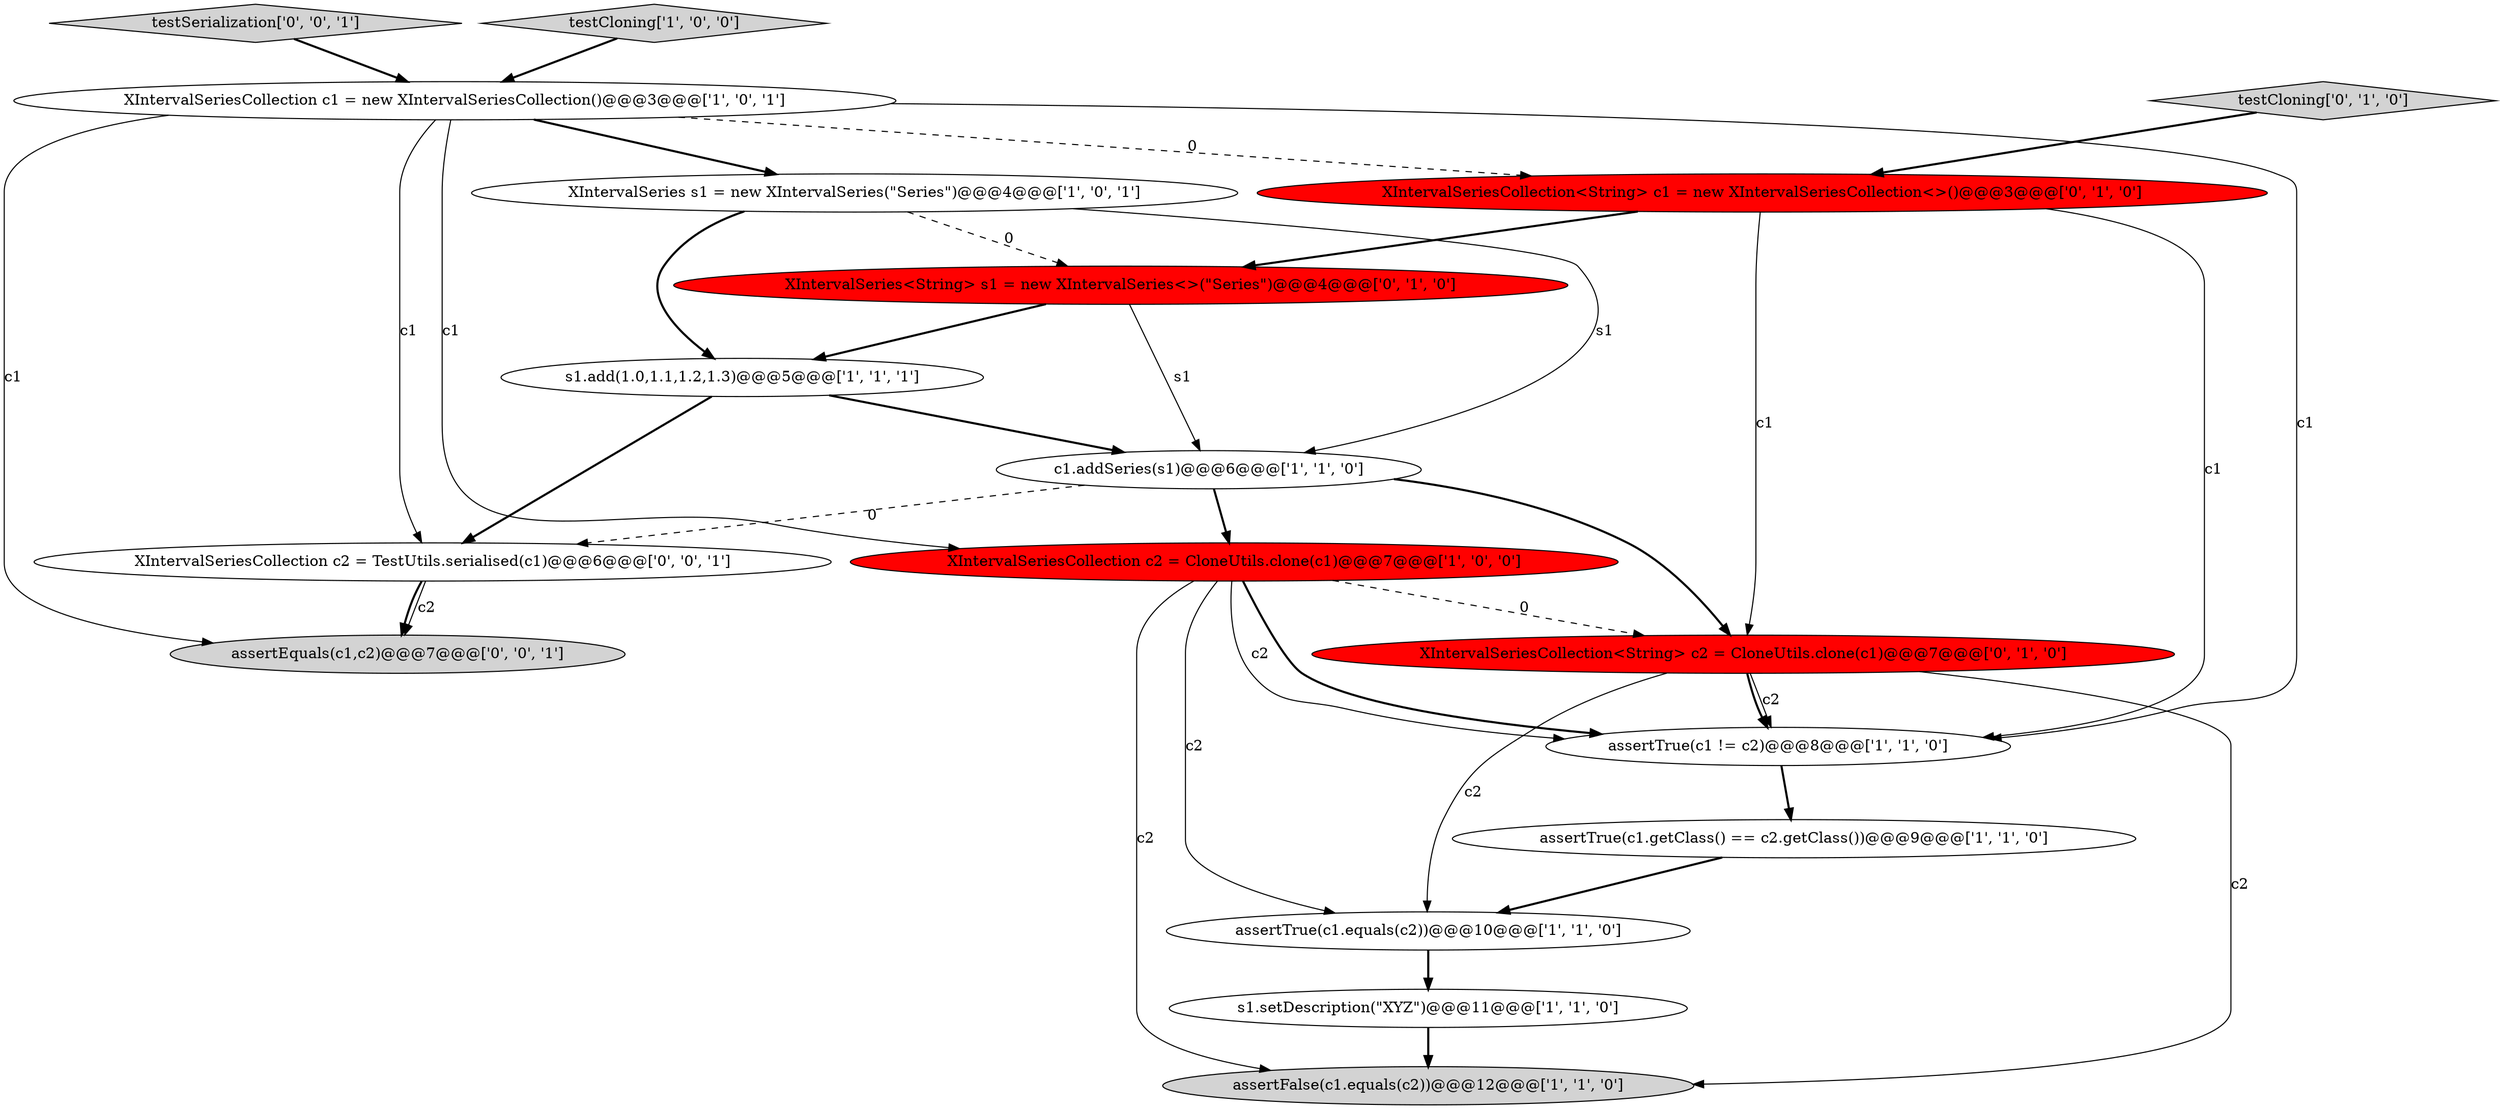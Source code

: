 digraph {
0 [style = filled, label = "XIntervalSeries s1 = new XIntervalSeries(\"Series\")@@@4@@@['1', '0', '1']", fillcolor = white, shape = ellipse image = "AAA0AAABBB1BBB"];
5 [style = filled, label = "XIntervalSeriesCollection c1 = new XIntervalSeriesCollection()@@@3@@@['1', '0', '1']", fillcolor = white, shape = ellipse image = "AAA0AAABBB1BBB"];
11 [style = filled, label = "XIntervalSeriesCollection<String> c2 = CloneUtils.clone(c1)@@@7@@@['0', '1', '0']", fillcolor = red, shape = ellipse image = "AAA1AAABBB2BBB"];
2 [style = filled, label = "assertTrue(c1.getClass() == c2.getClass())@@@9@@@['1', '1', '0']", fillcolor = white, shape = ellipse image = "AAA0AAABBB1BBB"];
9 [style = filled, label = "XIntervalSeriesCollection c2 = CloneUtils.clone(c1)@@@7@@@['1', '0', '0']", fillcolor = red, shape = ellipse image = "AAA1AAABBB1BBB"];
8 [style = filled, label = "c1.addSeries(s1)@@@6@@@['1', '1', '0']", fillcolor = white, shape = ellipse image = "AAA0AAABBB1BBB"];
15 [style = filled, label = "testSerialization['0', '0', '1']", fillcolor = lightgray, shape = diamond image = "AAA0AAABBB3BBB"];
6 [style = filled, label = "s1.add(1.0,1.1,1.2,1.3)@@@5@@@['1', '1', '1']", fillcolor = white, shape = ellipse image = "AAA0AAABBB1BBB"];
12 [style = filled, label = "XIntervalSeriesCollection<String> c1 = new XIntervalSeriesCollection<>()@@@3@@@['0', '1', '0']", fillcolor = red, shape = ellipse image = "AAA1AAABBB2BBB"];
14 [style = filled, label = "XIntervalSeries<String> s1 = new XIntervalSeries<>(\"Series\")@@@4@@@['0', '1', '0']", fillcolor = red, shape = ellipse image = "AAA1AAABBB2BBB"];
16 [style = filled, label = "XIntervalSeriesCollection c2 = TestUtils.serialised(c1)@@@6@@@['0', '0', '1']", fillcolor = white, shape = ellipse image = "AAA0AAABBB3BBB"];
7 [style = filled, label = "assertTrue(c1 != c2)@@@8@@@['1', '1', '0']", fillcolor = white, shape = ellipse image = "AAA0AAABBB1BBB"];
3 [style = filled, label = "assertTrue(c1.equals(c2))@@@10@@@['1', '1', '0']", fillcolor = white, shape = ellipse image = "AAA0AAABBB1BBB"];
17 [style = filled, label = "assertEquals(c1,c2)@@@7@@@['0', '0', '1']", fillcolor = lightgray, shape = ellipse image = "AAA0AAABBB3BBB"];
4 [style = filled, label = "testCloning['1', '0', '0']", fillcolor = lightgray, shape = diamond image = "AAA0AAABBB1BBB"];
10 [style = filled, label = "s1.setDescription(\"XYZ\")@@@11@@@['1', '1', '0']", fillcolor = white, shape = ellipse image = "AAA0AAABBB1BBB"];
13 [style = filled, label = "testCloning['0', '1', '0']", fillcolor = lightgray, shape = diamond image = "AAA0AAABBB2BBB"];
1 [style = filled, label = "assertFalse(c1.equals(c2))@@@12@@@['1', '1', '0']", fillcolor = lightgray, shape = ellipse image = "AAA0AAABBB1BBB"];
9->3 [style = solid, label="c2"];
5->12 [style = dashed, label="0"];
8->16 [style = dashed, label="0"];
0->6 [style = bold, label=""];
2->3 [style = bold, label=""];
11->7 [style = solid, label="c2"];
11->3 [style = solid, label="c2"];
16->17 [style = bold, label=""];
9->7 [style = bold, label=""];
5->9 [style = solid, label="c1"];
15->5 [style = bold, label=""];
0->8 [style = solid, label="s1"];
0->14 [style = dashed, label="0"];
3->10 [style = bold, label=""];
14->8 [style = solid, label="s1"];
13->12 [style = bold, label=""];
5->0 [style = bold, label=""];
12->11 [style = solid, label="c1"];
5->17 [style = solid, label="c1"];
6->16 [style = bold, label=""];
7->2 [style = bold, label=""];
5->16 [style = solid, label="c1"];
11->1 [style = solid, label="c2"];
6->8 [style = bold, label=""];
12->14 [style = bold, label=""];
8->9 [style = bold, label=""];
16->17 [style = solid, label="c2"];
9->11 [style = dashed, label="0"];
5->7 [style = solid, label="c1"];
10->1 [style = bold, label=""];
12->7 [style = solid, label="c1"];
8->11 [style = bold, label=""];
4->5 [style = bold, label=""];
9->1 [style = solid, label="c2"];
14->6 [style = bold, label=""];
11->7 [style = bold, label=""];
9->7 [style = solid, label="c2"];
}
